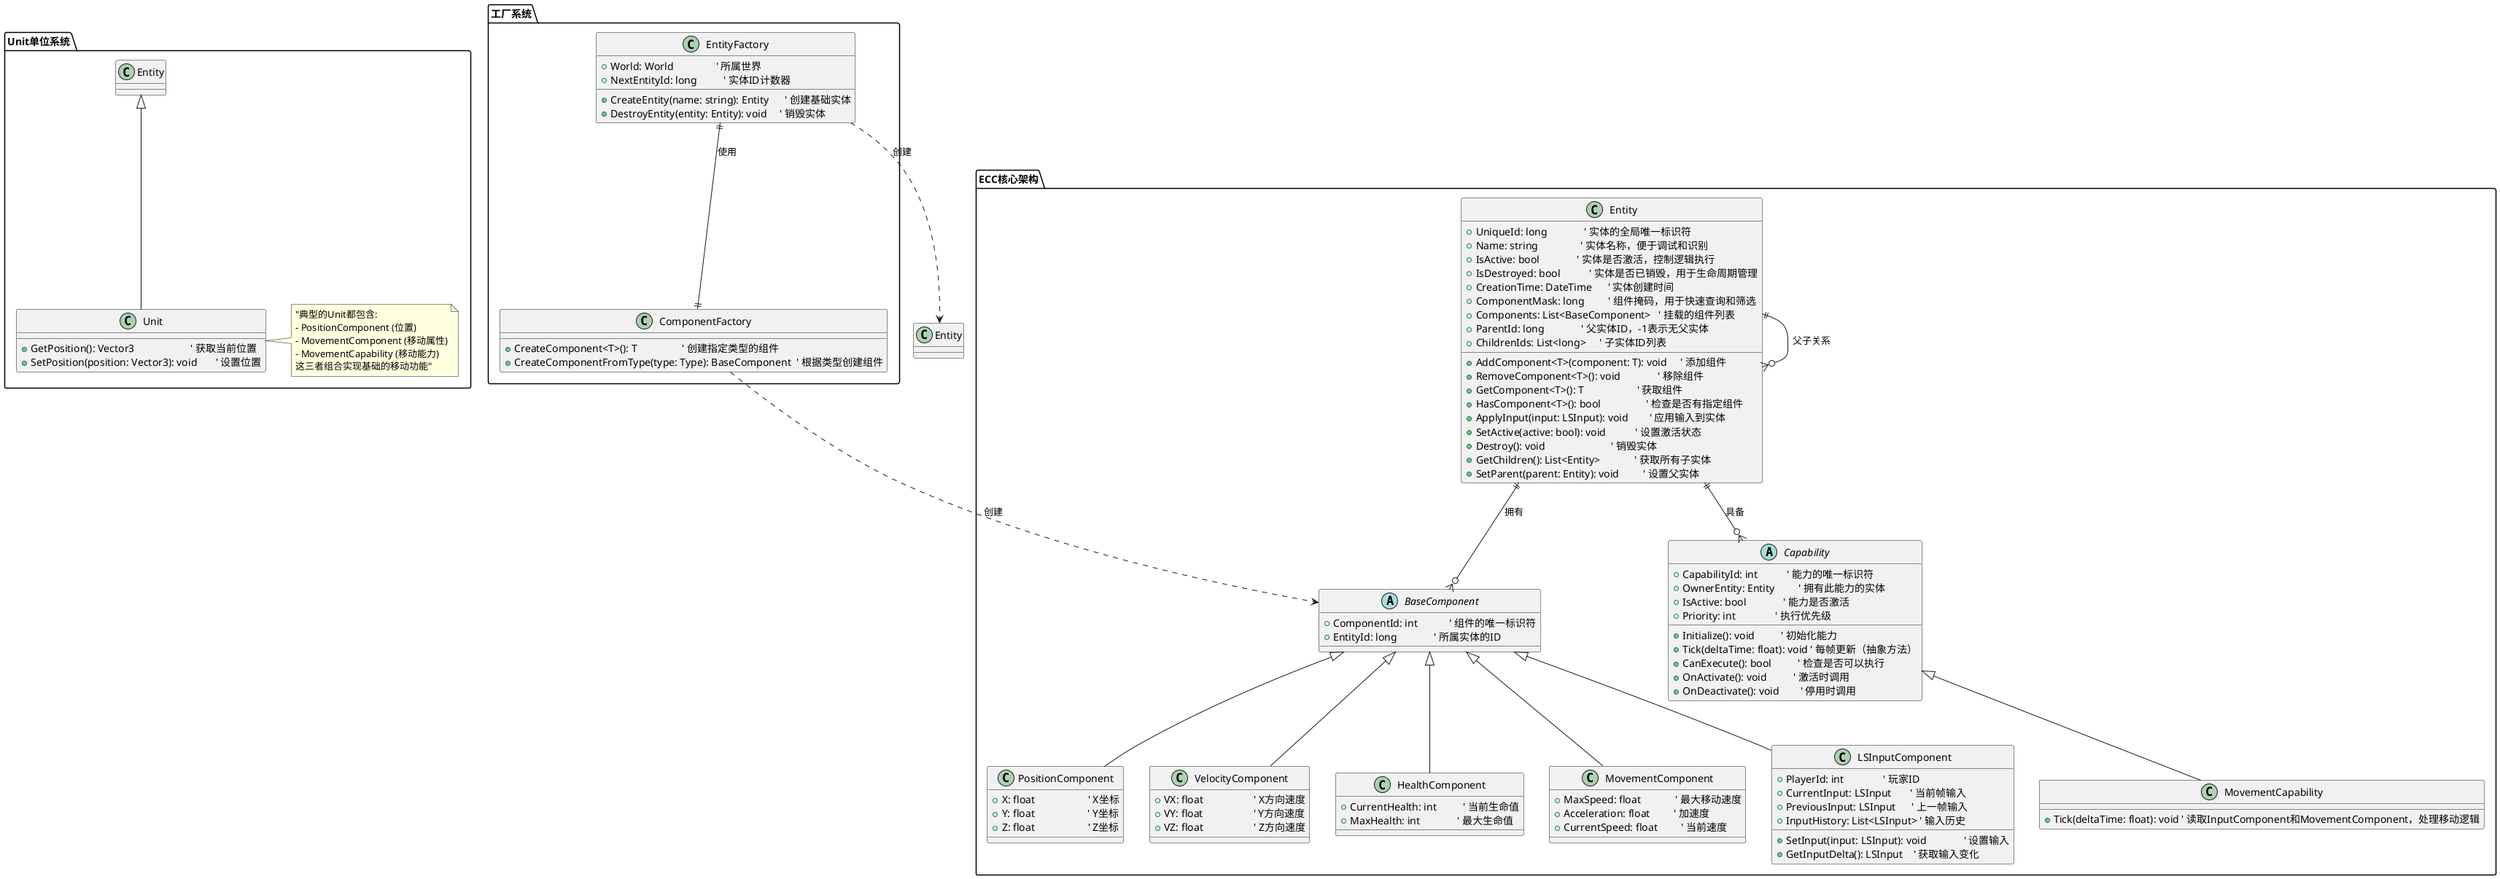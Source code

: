 @startuml ECC

package "ECC核心架构" {
    class Entity{
        +UniqueId: long              ' 实体的全局唯一标识符
        +Name: string                ' 实体名称，便于调试和识别
        +IsActive: bool              ' 实体是否激活，控制逻辑执行
        +IsDestroyed: bool           ' 实体是否已销毁，用于生命周期管理
        +CreationTime: DateTime      ' 实体创建时间
        +ComponentMask: long         ' 组件掩码，用于快速查询和筛选
        +Components: List<BaseComponent>   ' 挂载的组件列表
        +ParentId: long              ' 父实体ID，-1表示无父实体
        +ChildrenIds: List<long>     ' 子实体ID列表
        
        +AddComponent<T>(component: T): void     ' 添加组件
        +RemoveComponent<T>(): void              ' 移除组件
        +GetComponent<T>(): T                    ' 获取组件
        +HasComponent<T>(): bool                 ' 检查是否有指定组件
        +ApplyInput(input: LSInput): void        ' 应用输入到实体
        +SetActive(active: bool): void           ' 设置激活状态
        +Destroy(): void                         ' 销毁实体
        +GetChildren(): List<Entity>             ' 获取所有子实体
        +SetParent(parent: Entity): void         ' 设置父实体
    }

    abstract class BaseComponent{
        +ComponentId: int            ' 组件的唯一标识符  
        +EntityId: long              ' 所属实体的ID
    }

    abstract class Capability {
        +CapabilityId: int           ' 能力的唯一标识符
        +OwnerEntity: Entity         ' 拥有此能力的实体
        +IsActive: bool              ' 能力是否激活
        +Priority: int               ' 执行优先级
        
        +Initialize(): void          ' 初始化能力
        +Tick(deltaTime: float): void ' 每帧更新（抽象方法）
        +CanExecute(): bool          ' 检查是否可以执行
        +OnActivate(): void          ' 激活时调用
        +OnDeactivate(): void        ' 停用时调用
    }
    
    ' ECC核心关系
    Entity ||--o{ BaseComponent : "拥有"
    Entity ||--o{ Capability : "具备"
    Entity ||--o{ Entity : "父子关系"
    
    ' 具体的组件数据结构示例
    class PositionComponent extends BaseComponent {
        +X: float                    ' X坐标
        +Y: float                    ' Y坐标
        +Z: float                    ' Z坐标
    }

    class VelocityComponent extends BaseComponent {
        +VX: float                   ' X方向速度
        +VY: float                   ' Y方向速度
        +VZ: float                   ' Z方向速度
    }

    class HealthComponent extends BaseComponent {
        +CurrentHealth: int          ' 当前生命值
        +MaxHealth: int              ' 最大生命值
    }

    class MovementComponent extends BaseComponent {
        +MaxSpeed: float             ' 最大移动速度
        +Acceleration: float         ' 加速度
        +CurrentSpeed: float         ' 当前速度
    }

    class LSInputComponent extends BaseComponent {
        +PlayerId: int               ' 玩家ID
        +CurrentInput: LSInput       ' 当前帧输入
        +PreviousInput: LSInput      ' 上一帧输入
        +InputHistory: List<LSInput> ' 输入历史
        
        +SetInput(input: LSInput): void              ' 设置输入
        +GetInputDelta(): LSInput    ' 获取输入变化
    }

    ' 具体的Capability实现示例
    class MovementCapability extends Capability {
        +Tick(deltaTime: float): void ' 读取InputComponent和MovementComponent，处理移动逻辑
    }
}

package "Unit单位系统" {
    ' Unit类，继承自Entity
    class Unit extends Entity {
        
        +GetPosition(): Vector3                     ' 获取当前位置
        +SetPosition(position: Vector3): void       ' 设置位置
    }
    
    ' Unit的典型组合示例
    note right of Unit : "典型的Unit都包含:\n- PositionComponent (位置)\n- MovementComponent (移动属性)\n- MovementCapability (移动能力)\n这三者组合实现基础的移动功能"
}

package "工厂系统" {
    class EntityFactory {
    +World: World                ' 所属世界
    +NextEntityId: long          ' 实体ID计数器
    
    +CreateEntity(name: string): Entity      ' 创建基础实体
    +DestroyEntity(entity: Entity): void     ' 销毁实体
}

class ComponentFactory {
    +CreateComponent<T>(): T                 ' 创建指定类型的组件
    +CreateComponentFromType(type: Type): BaseComponent  ' 根据类型创建组件
}
}

' 工厂关系
EntityFactory ||--|| ComponentFactory : "使用"
EntityFactory ..> Entity : "创建"
ComponentFactory ..> BaseComponent : "创建"

@enduml
